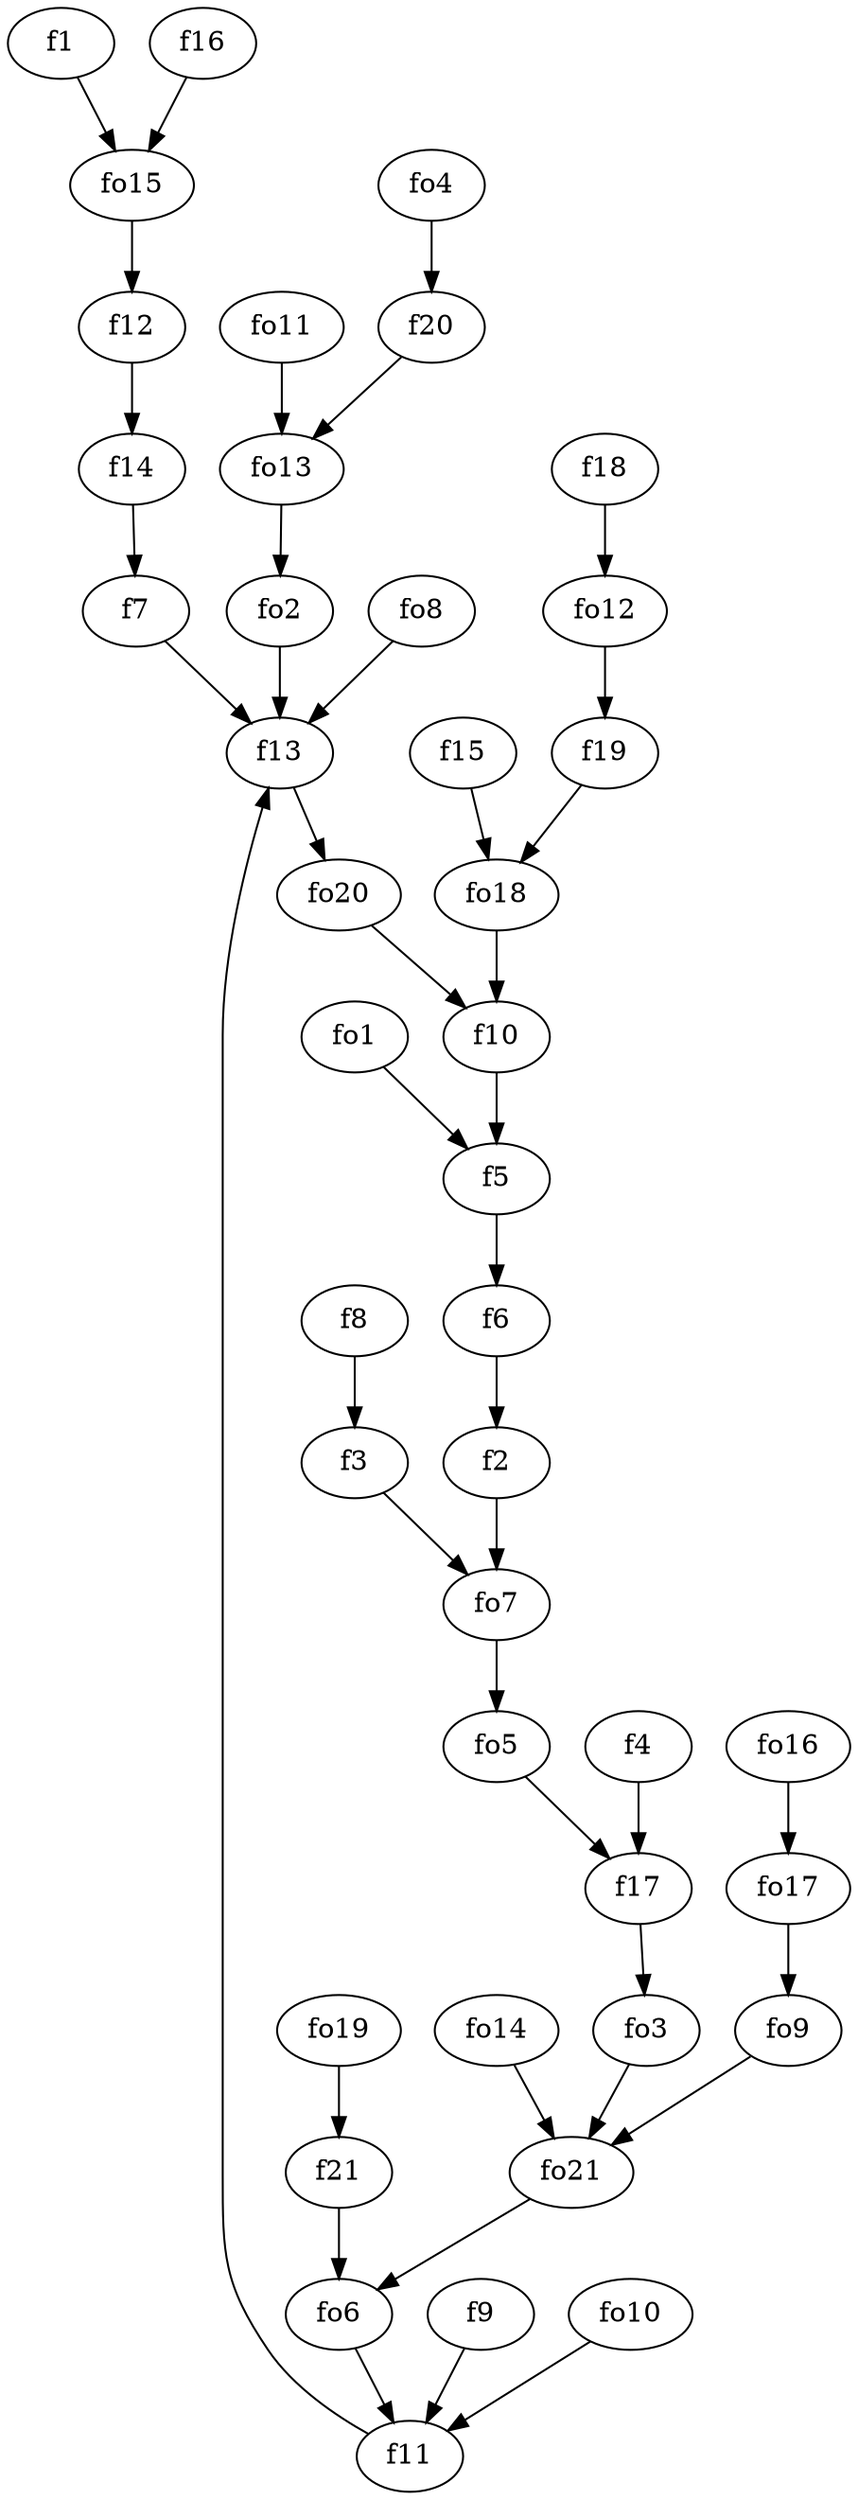 strict digraph  {
f1;
f2;
f3;
f4;
f5;
f6;
f7;
f8;
f9;
f10;
f11;
f12;
f13;
f14;
f15;
f16;
f17;
f18;
f19;
f20;
f21;
fo1;
fo2;
fo3;
fo4;
fo5;
fo6;
fo7;
fo8;
fo9;
fo10;
fo11;
fo12;
fo13;
fo14;
fo15;
fo16;
fo17;
fo18;
fo19;
fo20;
fo21;
f1 -> fo15  [weight=2];
f2 -> fo7  [weight=2];
f3 -> fo7  [weight=2];
f4 -> f17  [weight=2];
f5 -> f6  [weight=2];
f6 -> f2  [weight=2];
f7 -> f13  [weight=2];
f8 -> f3  [weight=2];
f9 -> f11  [weight=2];
f10 -> f5  [weight=2];
f11 -> f13  [weight=2];
f12 -> f14  [weight=2];
f13 -> fo20  [weight=2];
f14 -> f7  [weight=2];
f15 -> fo18  [weight=2];
f16 -> fo15  [weight=2];
f17 -> fo3  [weight=2];
f18 -> fo12  [weight=2];
f19 -> fo18  [weight=2];
f20 -> fo13  [weight=2];
f21 -> fo6  [weight=2];
fo1 -> f5  [weight=2];
fo2 -> f13  [weight=2];
fo3 -> fo21  [weight=2];
fo4 -> f20  [weight=2];
fo5 -> f17  [weight=2];
fo6 -> f11  [weight=2];
fo7 -> fo5  [weight=2];
fo8 -> f13  [weight=2];
fo9 -> fo21  [weight=2];
fo10 -> f11  [weight=2];
fo11 -> fo13  [weight=2];
fo12 -> f19  [weight=2];
fo13 -> fo2  [weight=2];
fo14 -> fo21  [weight=2];
fo15 -> f12  [weight=2];
fo16 -> fo17  [weight=2];
fo17 -> fo9  [weight=2];
fo18 -> f10  [weight=2];
fo19 -> f21  [weight=2];
fo20 -> f10  [weight=2];
fo21 -> fo6  [weight=2];
}
